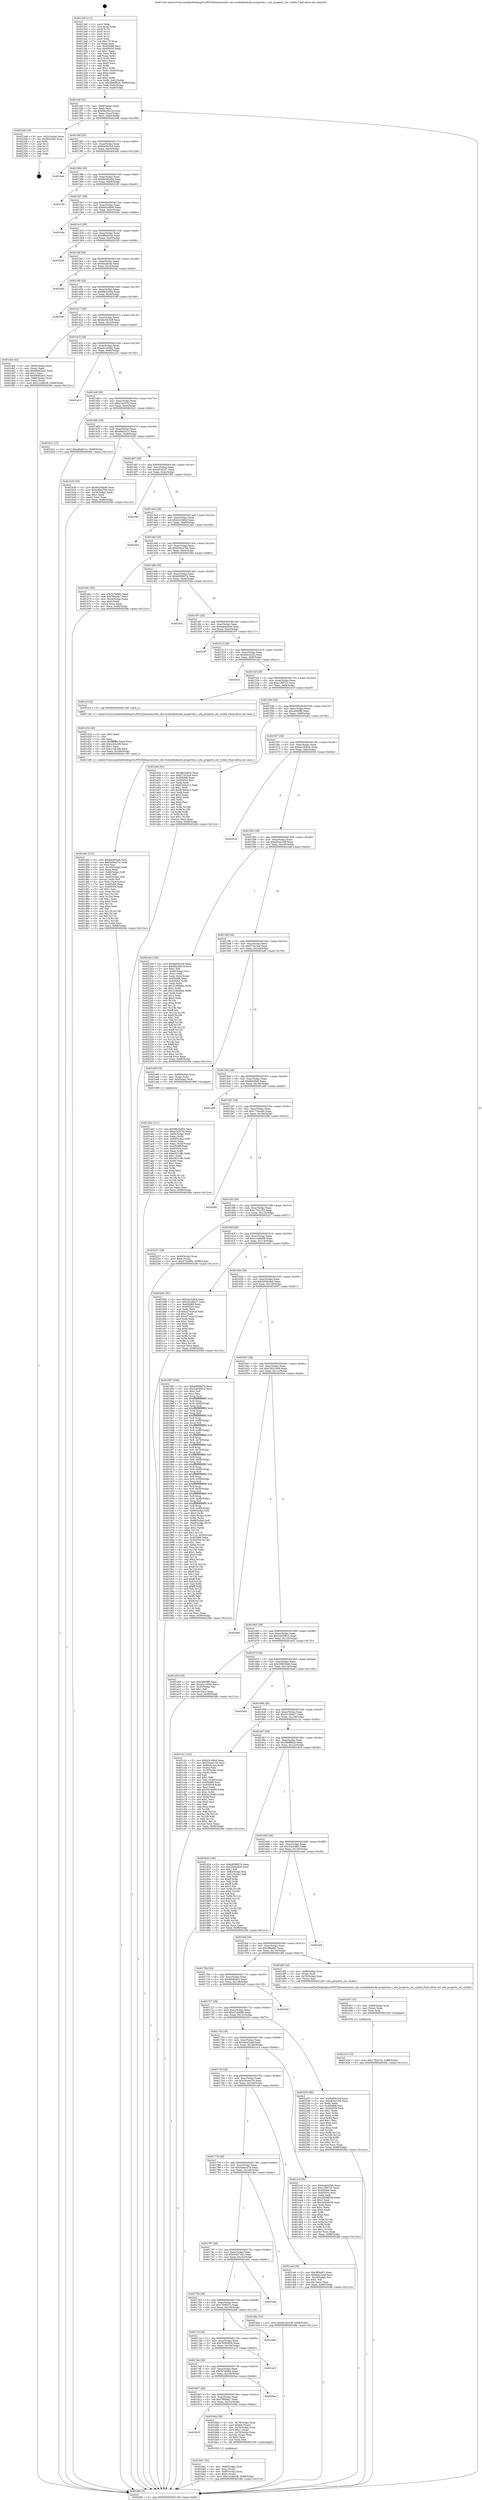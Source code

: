 digraph "0x4012e0" {
  label = "0x4012e0 (/mnt/c/Users/mathe/Desktop/tcc/POCII/binaries/extr_obs-studiolibobsobs-properties.c_obs_property_set_visible_Final-ollvm.out::main(0))"
  labelloc = "t"
  node[shape=record]

  Entry [label="",width=0.3,height=0.3,shape=circle,fillcolor=black,style=filled]
  "0x40134f" [label="{
     0x40134f [32]\l
     | [instrs]\l
     &nbsp;&nbsp;0x40134f \<+6\>: mov -0x98(%rbp),%eax\l
     &nbsp;&nbsp;0x401355 \<+2\>: mov %eax,%ecx\l
     &nbsp;&nbsp;0x401357 \<+6\>: sub $0x89a30d1d,%ecx\l
     &nbsp;&nbsp;0x40135d \<+6\>: mov %eax,-0xac(%rbp)\l
     &nbsp;&nbsp;0x401363 \<+6\>: mov %ecx,-0xb0(%rbp)\l
     &nbsp;&nbsp;0x401369 \<+6\>: je 0000000000402348 \<main+0x1068\>\l
  }"]
  "0x402348" [label="{
     0x402348 [18]\l
     | [instrs]\l
     &nbsp;&nbsp;0x402348 \<+3\>: mov -0x2c(%rbp),%eax\l
     &nbsp;&nbsp;0x40234b \<+4\>: lea -0x28(%rbp),%rsp\l
     &nbsp;&nbsp;0x40234f \<+1\>: pop %rbx\l
     &nbsp;&nbsp;0x402350 \<+2\>: pop %r12\l
     &nbsp;&nbsp;0x402352 \<+2\>: pop %r13\l
     &nbsp;&nbsp;0x402354 \<+2\>: pop %r14\l
     &nbsp;&nbsp;0x402356 \<+2\>: pop %r15\l
     &nbsp;&nbsp;0x402358 \<+1\>: pop %rbp\l
     &nbsp;&nbsp;0x402359 \<+1\>: ret\l
  }"]
  "0x40136f" [label="{
     0x40136f [28]\l
     | [instrs]\l
     &nbsp;&nbsp;0x40136f \<+5\>: jmp 0000000000401374 \<main+0x94\>\l
     &nbsp;&nbsp;0x401374 \<+6\>: mov -0xac(%rbp),%eax\l
     &nbsp;&nbsp;0x40137a \<+5\>: sub $0x8a05e2c8,%eax\l
     &nbsp;&nbsp;0x40137f \<+6\>: mov %eax,-0xb4(%rbp)\l
     &nbsp;&nbsp;0x401385 \<+6\>: je 00000000004024e6 \<main+0x1206\>\l
  }"]
  Exit [label="",width=0.3,height=0.3,shape=circle,fillcolor=black,style=filled,peripheries=2]
  "0x4024e6" [label="{
     0x4024e6\l
  }", style=dashed]
  "0x40138b" [label="{
     0x40138b [28]\l
     | [instrs]\l
     &nbsp;&nbsp;0x40138b \<+5\>: jmp 0000000000401390 \<main+0xb0\>\l
     &nbsp;&nbsp;0x401390 \<+6\>: mov -0xac(%rbp),%eax\l
     &nbsp;&nbsp;0x401396 \<+5\>: sub $0x8b092a5d,%eax\l
     &nbsp;&nbsp;0x40139b \<+6\>: mov %eax,-0xb8(%rbp)\l
     &nbsp;&nbsp;0x4013a1 \<+6\>: je 0000000000402190 \<main+0xeb0\>\l
  }"]
  "0x401e16" [label="{
     0x401e16 [15]\l
     | [instrs]\l
     &nbsp;&nbsp;0x401e16 \<+10\>: movl $0x17f2e152,-0x98(%rbp)\l
     &nbsp;&nbsp;0x401e20 \<+5\>: jmp 00000000004024fe \<main+0x121e\>\l
  }"]
  "0x402190" [label="{
     0x402190\l
  }", style=dashed]
  "0x4013a7" [label="{
     0x4013a7 [28]\l
     | [instrs]\l
     &nbsp;&nbsp;0x4013a7 \<+5\>: jmp 00000000004013ac \<main+0xcc\>\l
     &nbsp;&nbsp;0x4013ac \<+6\>: mov -0xac(%rbp),%eax\l
     &nbsp;&nbsp;0x4013b2 \<+5\>: sub $0x8d3c6b9d,%eax\l
     &nbsp;&nbsp;0x4013b7 \<+6\>: mov %eax,-0xbc(%rbp)\l
     &nbsp;&nbsp;0x4013bd \<+6\>: je 0000000000401b4e \<main+0x86e\>\l
  }"]
  "0x401e07" [label="{
     0x401e07 [15]\l
     | [instrs]\l
     &nbsp;&nbsp;0x401e07 \<+4\>: mov -0x68(%rbp),%rax\l
     &nbsp;&nbsp;0x401e0b \<+3\>: mov (%rax),%rax\l
     &nbsp;&nbsp;0x401e0e \<+3\>: mov %rax,%rdi\l
     &nbsp;&nbsp;0x401e11 \<+5\>: call 0000000000401030 \<free@plt\>\l
     | [calls]\l
     &nbsp;&nbsp;0x401030 \{1\} (unknown)\l
  }"]
  "0x401b4e" [label="{
     0x401b4e\l
  }", style=dashed]
  "0x4013c3" [label="{
     0x4013c3 [28]\l
     | [instrs]\l
     &nbsp;&nbsp;0x4013c3 \<+5\>: jmp 00000000004013c8 \<main+0xe8\>\l
     &nbsp;&nbsp;0x4013c8 \<+6\>: mov -0xac(%rbp),%eax\l
     &nbsp;&nbsp;0x4013ce \<+5\>: sub $0x8f0a643d,%eax\l
     &nbsp;&nbsp;0x4013d3 \<+6\>: mov %eax,-0xc0(%rbp)\l
     &nbsp;&nbsp;0x4013d9 \<+6\>: je 0000000000402228 \<main+0xf48\>\l
  }"]
  "0x401d4c" [label="{
     0x401d4c [112]\l
     | [instrs]\l
     &nbsp;&nbsp;0x401d4c \<+5\>: mov $0xbab443a6,%ecx\l
     &nbsp;&nbsp;0x401d51 \<+5\>: mov $0x5abbcd74,%edx\l
     &nbsp;&nbsp;0x401d56 \<+2\>: xor %esi,%esi\l
     &nbsp;&nbsp;0x401d58 \<+6\>: mov -0x160(%rbp),%edi\l
     &nbsp;&nbsp;0x401d5e \<+3\>: imul %eax,%edi\l
     &nbsp;&nbsp;0x401d61 \<+4\>: mov -0x68(%rbp),%r8\l
     &nbsp;&nbsp;0x401d65 \<+3\>: mov (%r8),%r8\l
     &nbsp;&nbsp;0x401d68 \<+4\>: mov -0x60(%rbp),%r9\l
     &nbsp;&nbsp;0x401d6c \<+3\>: movslq (%r9),%r9\l
     &nbsp;&nbsp;0x401d6f \<+4\>: mov %edi,(%r8,%r9,4)\l
     &nbsp;&nbsp;0x401d73 \<+7\>: mov 0x405068,%eax\l
     &nbsp;&nbsp;0x401d7a \<+7\>: mov 0x405054,%edi\l
     &nbsp;&nbsp;0x401d81 \<+3\>: sub $0x1,%esi\l
     &nbsp;&nbsp;0x401d84 \<+3\>: mov %eax,%r10d\l
     &nbsp;&nbsp;0x401d87 \<+3\>: add %esi,%r10d\l
     &nbsp;&nbsp;0x401d8a \<+4\>: imul %r10d,%eax\l
     &nbsp;&nbsp;0x401d8e \<+3\>: and $0x1,%eax\l
     &nbsp;&nbsp;0x401d91 \<+3\>: cmp $0x0,%eax\l
     &nbsp;&nbsp;0x401d94 \<+4\>: sete %r11b\l
     &nbsp;&nbsp;0x401d98 \<+3\>: cmp $0xa,%edi\l
     &nbsp;&nbsp;0x401d9b \<+3\>: setl %bl\l
     &nbsp;&nbsp;0x401d9e \<+3\>: mov %r11b,%r14b\l
     &nbsp;&nbsp;0x401da1 \<+3\>: and %bl,%r14b\l
     &nbsp;&nbsp;0x401da4 \<+3\>: xor %bl,%r11b\l
     &nbsp;&nbsp;0x401da7 \<+3\>: or %r11b,%r14b\l
     &nbsp;&nbsp;0x401daa \<+4\>: test $0x1,%r14b\l
     &nbsp;&nbsp;0x401dae \<+3\>: cmovne %edx,%ecx\l
     &nbsp;&nbsp;0x401db1 \<+6\>: mov %ecx,-0x98(%rbp)\l
     &nbsp;&nbsp;0x401db7 \<+5\>: jmp 00000000004024fe \<main+0x121e\>\l
  }"]
  "0x402228" [label="{
     0x402228\l
  }", style=dashed]
  "0x4013df" [label="{
     0x4013df [28]\l
     | [instrs]\l
     &nbsp;&nbsp;0x4013df \<+5\>: jmp 00000000004013e4 \<main+0x104\>\l
     &nbsp;&nbsp;0x4013e4 \<+6\>: mov -0xac(%rbp),%eax\l
     &nbsp;&nbsp;0x4013ea \<+5\>: sub $0x92aafcab,%eax\l
     &nbsp;&nbsp;0x4013ef \<+6\>: mov %eax,-0xc4(%rbp)\l
     &nbsp;&nbsp;0x4013f5 \<+6\>: je 00000000004020af \<main+0xdcf\>\l
  }"]
  "0x401d24" [label="{
     0x401d24 [40]\l
     | [instrs]\l
     &nbsp;&nbsp;0x401d24 \<+5\>: mov $0x2,%ecx\l
     &nbsp;&nbsp;0x401d29 \<+1\>: cltd\l
     &nbsp;&nbsp;0x401d2a \<+2\>: idiv %ecx\l
     &nbsp;&nbsp;0x401d2c \<+6\>: imul $0xfffffffe,%edx,%ecx\l
     &nbsp;&nbsp;0x401d32 \<+6\>: add $0xcc2dc2f8,%ecx\l
     &nbsp;&nbsp;0x401d38 \<+3\>: add $0x1,%ecx\l
     &nbsp;&nbsp;0x401d3b \<+6\>: sub $0xcc2dc2f8,%ecx\l
     &nbsp;&nbsp;0x401d41 \<+6\>: mov %ecx,-0x160(%rbp)\l
     &nbsp;&nbsp;0x401d47 \<+5\>: call 0000000000401160 \<next_i\>\l
     | [calls]\l
     &nbsp;&nbsp;0x401160 \{1\} (/mnt/c/Users/mathe/Desktop/tcc/POCII/binaries/extr_obs-studiolibobsobs-properties.c_obs_property_set_visible_Final-ollvm.out::next_i)\l
  }"]
  "0x4020af" [label="{
     0x4020af\l
  }", style=dashed]
  "0x4013fb" [label="{
     0x4013fb [28]\l
     | [instrs]\l
     &nbsp;&nbsp;0x4013fb \<+5\>: jmp 0000000000401400 \<main+0x120\>\l
     &nbsp;&nbsp;0x401400 \<+6\>: mov -0xac(%rbp),%eax\l
     &nbsp;&nbsp;0x401406 \<+5\>: sub $0x98c5a93a,%eax\l
     &nbsp;&nbsp;0x40140b \<+6\>: mov %eax,-0xc8(%rbp)\l
     &nbsp;&nbsp;0x401411 \<+6\>: je 000000000040239f \<main+0x10bf\>\l
  }"]
  "0x401bb1" [label="{
     0x401bb1 [32]\l
     | [instrs]\l
     &nbsp;&nbsp;0x401bb1 \<+4\>: mov -0x68(%rbp),%rdi\l
     &nbsp;&nbsp;0x401bb5 \<+3\>: mov %rax,(%rdi)\l
     &nbsp;&nbsp;0x401bb8 \<+4\>: mov -0x60(%rbp),%rax\l
     &nbsp;&nbsp;0x401bbc \<+6\>: movl $0x0,(%rax)\l
     &nbsp;&nbsp;0x401bc2 \<+10\>: movl $0x1ccdde58,-0x98(%rbp)\l
     &nbsp;&nbsp;0x401bcc \<+5\>: jmp 00000000004024fe \<main+0x121e\>\l
  }"]
  "0x40239f" [label="{
     0x40239f\l
  }", style=dashed]
  "0x401417" [label="{
     0x401417 [28]\l
     | [instrs]\l
     &nbsp;&nbsp;0x401417 \<+5\>: jmp 000000000040141c \<main+0x13c\>\l
     &nbsp;&nbsp;0x40141c \<+6\>: mov -0xac(%rbp),%eax\l
     &nbsp;&nbsp;0x401422 \<+5\>: sub $0x9a19c328,%eax\l
     &nbsp;&nbsp;0x401427 \<+6\>: mov %eax,-0xcc(%rbp)\l
     &nbsp;&nbsp;0x40142d \<+6\>: je 0000000000401dcb \<main+0xaeb\>\l
  }"]
  "0x401823" [label="{
     0x401823\l
  }", style=dashed]
  "0x401dcb" [label="{
     0x401dcb [42]\l
     | [instrs]\l
     &nbsp;&nbsp;0x401dcb \<+4\>: mov -0x60(%rbp),%rax\l
     &nbsp;&nbsp;0x401dcf \<+2\>: mov (%rax),%ecx\l
     &nbsp;&nbsp;0x401dd1 \<+6\>: add $0x69462ed1,%ecx\l
     &nbsp;&nbsp;0x401dd7 \<+3\>: add $0x1,%ecx\l
     &nbsp;&nbsp;0x401dda \<+6\>: sub $0x69462ed1,%ecx\l
     &nbsp;&nbsp;0x401de0 \<+4\>: mov -0x60(%rbp),%rax\l
     &nbsp;&nbsp;0x401de4 \<+2\>: mov %ecx,(%rax)\l
     &nbsp;&nbsp;0x401de6 \<+10\>: movl $0x1ccdde58,-0x98(%rbp)\l
     &nbsp;&nbsp;0x401df0 \<+5\>: jmp 00000000004024fe \<main+0x121e\>\l
  }"]
  "0x401433" [label="{
     0x401433 [28]\l
     | [instrs]\l
     &nbsp;&nbsp;0x401433 \<+5\>: jmp 0000000000401438 \<main+0x158\>\l
     &nbsp;&nbsp;0x401438 \<+6\>: mov -0xac(%rbp),%eax\l
     &nbsp;&nbsp;0x40143e \<+5\>: sub $0xa5c1004b,%eax\l
     &nbsp;&nbsp;0x401443 \<+6\>: mov %eax,-0xd0(%rbp)\l
     &nbsp;&nbsp;0x401449 \<+6\>: je 0000000000401a23 \<main+0x743\>\l
  }"]
  "0x401b8a" [label="{
     0x401b8a [39]\l
     | [instrs]\l
     &nbsp;&nbsp;0x401b8a \<+4\>: mov -0x78(%rbp),%rax\l
     &nbsp;&nbsp;0x401b8e \<+6\>: movl $0x64,(%rax)\l
     &nbsp;&nbsp;0x401b94 \<+4\>: mov -0x70(%rbp),%rax\l
     &nbsp;&nbsp;0x401b98 \<+6\>: movl $0x1,(%rax)\l
     &nbsp;&nbsp;0x401b9e \<+4\>: mov -0x70(%rbp),%rax\l
     &nbsp;&nbsp;0x401ba2 \<+3\>: movslq (%rax),%rax\l
     &nbsp;&nbsp;0x401ba5 \<+4\>: shl $0x2,%rax\l
     &nbsp;&nbsp;0x401ba9 \<+3\>: mov %rax,%rdi\l
     &nbsp;&nbsp;0x401bac \<+5\>: call 0000000000401050 \<malloc@plt\>\l
     | [calls]\l
     &nbsp;&nbsp;0x401050 \{1\} (unknown)\l
  }"]
  "0x401a23" [label="{
     0x401a23\l
  }", style=dashed]
  "0x40144f" [label="{
     0x40144f [28]\l
     | [instrs]\l
     &nbsp;&nbsp;0x40144f \<+5\>: jmp 0000000000401454 \<main+0x174\>\l
     &nbsp;&nbsp;0x401454 \<+6\>: mov -0xac(%rbp),%eax\l
     &nbsp;&nbsp;0x40145a \<+5\>: sub $0xa7a357fc,%eax\l
     &nbsp;&nbsp;0x40145f \<+6\>: mov %eax,-0xd4(%rbp)\l
     &nbsp;&nbsp;0x401465 \<+6\>: je 0000000000401b21 \<main+0x841\>\l
  }"]
  "0x401807" [label="{
     0x401807 [28]\l
     | [instrs]\l
     &nbsp;&nbsp;0x401807 \<+5\>: jmp 000000000040180c \<main+0x52c\>\l
     &nbsp;&nbsp;0x40180c \<+6\>: mov -0xac(%rbp),%eax\l
     &nbsp;&nbsp;0x401812 \<+5\>: sub $0x7f00afa7,%eax\l
     &nbsp;&nbsp;0x401817 \<+6\>: mov %eax,-0x15c(%rbp)\l
     &nbsp;&nbsp;0x40181d \<+6\>: je 0000000000401b8a \<main+0x8aa\>\l
  }"]
  "0x401b21" [label="{
     0x401b21 [15]\l
     | [instrs]\l
     &nbsp;&nbsp;0x401b21 \<+10\>: movl $0xa8ad2c1c,-0x98(%rbp)\l
     &nbsp;&nbsp;0x401b2b \<+5\>: jmp 00000000004024fe \<main+0x121e\>\l
  }"]
  "0x40146b" [label="{
     0x40146b [28]\l
     | [instrs]\l
     &nbsp;&nbsp;0x40146b \<+5\>: jmp 0000000000401470 \<main+0x190\>\l
     &nbsp;&nbsp;0x401470 \<+6\>: mov -0xac(%rbp),%eax\l
     &nbsp;&nbsp;0x401476 \<+5\>: sub $0xa8ad2c1c,%eax\l
     &nbsp;&nbsp;0x40147b \<+6\>: mov %eax,-0xd8(%rbp)\l
     &nbsp;&nbsp;0x401481 \<+6\>: je 0000000000401b30 \<main+0x850\>\l
  }"]
  "0x4020ee" [label="{
     0x4020ee\l
  }", style=dashed]
  "0x401b30" [label="{
     0x401b30 [30]\l
     | [instrs]\l
     &nbsp;&nbsp;0x401b30 \<+5\>: mov $0x8d3c6b9d,%eax\l
     &nbsp;&nbsp;0x401b35 \<+5\>: mov $0xb56ed784,%ecx\l
     &nbsp;&nbsp;0x401b3a \<+3\>: mov -0x34(%rbp),%edx\l
     &nbsp;&nbsp;0x401b3d \<+3\>: cmp $0x1,%edx\l
     &nbsp;&nbsp;0x401b40 \<+3\>: cmovl %ecx,%eax\l
     &nbsp;&nbsp;0x401b43 \<+6\>: mov %eax,-0x98(%rbp)\l
     &nbsp;&nbsp;0x401b49 \<+5\>: jmp 00000000004024fe \<main+0x121e\>\l
  }"]
  "0x401487" [label="{
     0x401487 [28]\l
     | [instrs]\l
     &nbsp;&nbsp;0x401487 \<+5\>: jmp 000000000040148c \<main+0x1ac\>\l
     &nbsp;&nbsp;0x40148c \<+6\>: mov -0xac(%rbp),%eax\l
     &nbsp;&nbsp;0x401492 \<+5\>: sub $0xad1d2cf7,%eax\l
     &nbsp;&nbsp;0x401497 \<+6\>: mov %eax,-0xdc(%rbp)\l
     &nbsp;&nbsp;0x40149d \<+6\>: je 0000000000401f92 \<main+0xcb2\>\l
  }"]
  "0x4017eb" [label="{
     0x4017eb [28]\l
     | [instrs]\l
     &nbsp;&nbsp;0x4017eb \<+5\>: jmp 00000000004017f0 \<main+0x510\>\l
     &nbsp;&nbsp;0x4017f0 \<+6\>: mov -0xac(%rbp),%eax\l
     &nbsp;&nbsp;0x4017f6 \<+5\>: sub $0x7a7bf963,%eax\l
     &nbsp;&nbsp;0x4017fb \<+6\>: mov %eax,-0x158(%rbp)\l
     &nbsp;&nbsp;0x401801 \<+6\>: je 00000000004020ee \<main+0xe0e\>\l
  }"]
  "0x401f92" [label="{
     0x401f92\l
  }", style=dashed]
  "0x4014a3" [label="{
     0x4014a3 [28]\l
     | [instrs]\l
     &nbsp;&nbsp;0x4014a3 \<+5\>: jmp 00000000004014a8 \<main+0x1c8\>\l
     &nbsp;&nbsp;0x4014a8 \<+6\>: mov -0xac(%rbp),%eax\l
     &nbsp;&nbsp;0x4014ae \<+5\>: sub $0xb2e3dfcd,%eax\l
     &nbsp;&nbsp;0x4014b3 \<+6\>: mov %eax,-0xe0(%rbp)\l
     &nbsp;&nbsp;0x4014b9 \<+6\>: je 00000000004023d2 \<main+0x10f2\>\l
  }"]
  "0x401e25" [label="{
     0x401e25\l
  }", style=dashed]
  "0x4023d2" [label="{
     0x4023d2\l
  }", style=dashed]
  "0x4014bf" [label="{
     0x4014bf [28]\l
     | [instrs]\l
     &nbsp;&nbsp;0x4014bf \<+5\>: jmp 00000000004014c4 \<main+0x1e4\>\l
     &nbsp;&nbsp;0x4014c4 \<+6\>: mov -0xac(%rbp),%eax\l
     &nbsp;&nbsp;0x4014ca \<+5\>: sub $0xb56ed784,%eax\l
     &nbsp;&nbsp;0x4014cf \<+6\>: mov %eax,-0xe4(%rbp)\l
     &nbsp;&nbsp;0x4014d5 \<+6\>: je 0000000000401b6c \<main+0x88c\>\l
  }"]
  "0x4017cf" [label="{
     0x4017cf [28]\l
     | [instrs]\l
     &nbsp;&nbsp;0x4017cf \<+5\>: jmp 00000000004017d4 \<main+0x4f4\>\l
     &nbsp;&nbsp;0x4017d4 \<+6\>: mov -0xac(%rbp),%eax\l
     &nbsp;&nbsp;0x4017da \<+5\>: sub $0x76563836,%eax\l
     &nbsp;&nbsp;0x4017df \<+6\>: mov %eax,-0x154(%rbp)\l
     &nbsp;&nbsp;0x4017e5 \<+6\>: je 0000000000401e25 \<main+0xb45\>\l
  }"]
  "0x401b6c" [label="{
     0x401b6c [30]\l
     | [instrs]\l
     &nbsp;&nbsp;0x401b6c \<+5\>: mov $0x7a7bf963,%eax\l
     &nbsp;&nbsp;0x401b71 \<+5\>: mov $0x7f00afa7,%ecx\l
     &nbsp;&nbsp;0x401b76 \<+3\>: mov -0x34(%rbp),%edx\l
     &nbsp;&nbsp;0x401b79 \<+3\>: cmp $0x0,%edx\l
     &nbsp;&nbsp;0x401b7c \<+3\>: cmove %ecx,%eax\l
     &nbsp;&nbsp;0x401b7f \<+6\>: mov %eax,-0x98(%rbp)\l
     &nbsp;&nbsp;0x401b85 \<+5\>: jmp 00000000004024fe \<main+0x121e\>\l
  }"]
  "0x4014db" [label="{
     0x4014db [28]\l
     | [instrs]\l
     &nbsp;&nbsp;0x4014db \<+5\>: jmp 00000000004014e0 \<main+0x200\>\l
     &nbsp;&nbsp;0x4014e0 \<+6\>: mov -0xac(%rbp),%eax\l
     &nbsp;&nbsp;0x4014e6 \<+5\>: sub $0xb909807b,%eax\l
     &nbsp;&nbsp;0x4014eb \<+6\>: mov %eax,-0xe8(%rbp)\l
     &nbsp;&nbsp;0x4014f1 \<+6\>: je 000000000040235a \<main+0x107a\>\l
  }"]
  "0x4024a8" [label="{
     0x4024a8\l
  }", style=dashed]
  "0x40235a" [label="{
     0x40235a\l
  }", style=dashed]
  "0x4014f7" [label="{
     0x4014f7 [28]\l
     | [instrs]\l
     &nbsp;&nbsp;0x4014f7 \<+5\>: jmp 00000000004014fc \<main+0x21c\>\l
     &nbsp;&nbsp;0x4014fc \<+6\>: mov -0xac(%rbp),%eax\l
     &nbsp;&nbsp;0x401502 \<+5\>: sub $0xbab443a6,%eax\l
     &nbsp;&nbsp;0x401507 \<+6\>: mov %eax,-0xec(%rbp)\l
     &nbsp;&nbsp;0x40150d \<+6\>: je 00000000004023f7 \<main+0x1117\>\l
  }"]
  "0x4017b3" [label="{
     0x4017b3 [28]\l
     | [instrs]\l
     &nbsp;&nbsp;0x4017b3 \<+5\>: jmp 00000000004017b8 \<main+0x4d8\>\l
     &nbsp;&nbsp;0x4017b8 \<+6\>: mov -0xac(%rbp),%eax\l
     &nbsp;&nbsp;0x4017be \<+5\>: sub $0x730fd47c,%eax\l
     &nbsp;&nbsp;0x4017c3 \<+6\>: mov %eax,-0x150(%rbp)\l
     &nbsp;&nbsp;0x4017c9 \<+6\>: je 00000000004024a8 \<main+0x11c8\>\l
  }"]
  "0x4023f7" [label="{
     0x4023f7\l
  }", style=dashed]
  "0x401513" [label="{
     0x401513 [28]\l
     | [instrs]\l
     &nbsp;&nbsp;0x401513 \<+5\>: jmp 0000000000401518 \<main+0x238\>\l
     &nbsp;&nbsp;0x401518 \<+6\>: mov -0xac(%rbp),%eax\l
     &nbsp;&nbsp;0x40151e \<+5\>: sub $0xbfe32c42,%eax\l
     &nbsp;&nbsp;0x401523 \<+6\>: mov %eax,-0xf0(%rbp)\l
     &nbsp;&nbsp;0x401529 \<+6\>: je 0000000000401fa1 \<main+0xcc1\>\l
  }"]
  "0x401e6c" [label="{
     0x401e6c\l
  }", style=dashed]
  "0x401fa1" [label="{
     0x401fa1\l
  }", style=dashed]
  "0x40152f" [label="{
     0x40152f [28]\l
     | [instrs]\l
     &nbsp;&nbsp;0x40152f \<+5\>: jmp 0000000000401534 \<main+0x254\>\l
     &nbsp;&nbsp;0x401534 \<+6\>: mov -0xac(%rbp),%eax\l
     &nbsp;&nbsp;0x40153a \<+5\>: sub $0xc1f9f723,%eax\l
     &nbsp;&nbsp;0x40153f \<+6\>: mov %eax,-0xf4(%rbp)\l
     &nbsp;&nbsp;0x401545 \<+6\>: je 0000000000401d1f \<main+0xa3f\>\l
  }"]
  "0x401797" [label="{
     0x401797 [28]\l
     | [instrs]\l
     &nbsp;&nbsp;0x401797 \<+5\>: jmp 000000000040179c \<main+0x4bc\>\l
     &nbsp;&nbsp;0x40179c \<+6\>: mov -0xac(%rbp),%eax\l
     &nbsp;&nbsp;0x4017a2 \<+5\>: sub $0x5c637ca3,%eax\l
     &nbsp;&nbsp;0x4017a7 \<+6\>: mov %eax,-0x14c(%rbp)\l
     &nbsp;&nbsp;0x4017ad \<+6\>: je 0000000000401e6c \<main+0xb8c\>\l
  }"]
  "0x401d1f" [label="{
     0x401d1f [5]\l
     | [instrs]\l
     &nbsp;&nbsp;0x401d1f \<+5\>: call 0000000000401160 \<next_i\>\l
     | [calls]\l
     &nbsp;&nbsp;0x401160 \{1\} (/mnt/c/Users/mathe/Desktop/tcc/POCII/binaries/extr_obs-studiolibobsobs-properties.c_obs_property_set_visible_Final-ollvm.out::next_i)\l
  }"]
  "0x40154b" [label="{
     0x40154b [28]\l
     | [instrs]\l
     &nbsp;&nbsp;0x40154b \<+5\>: jmp 0000000000401550 \<main+0x270\>\l
     &nbsp;&nbsp;0x401550 \<+6\>: mov -0xac(%rbp),%eax\l
     &nbsp;&nbsp;0x401556 \<+5\>: sub $0xcefe5ffb,%eax\l
     &nbsp;&nbsp;0x40155b \<+6\>: mov %eax,-0xf8(%rbp)\l
     &nbsp;&nbsp;0x401561 \<+6\>: je 0000000000401a44 \<main+0x764\>\l
  }"]
  "0x401dbc" [label="{
     0x401dbc [15]\l
     | [instrs]\l
     &nbsp;&nbsp;0x401dbc \<+10\>: movl $0x9a19c328,-0x98(%rbp)\l
     &nbsp;&nbsp;0x401dc6 \<+5\>: jmp 00000000004024fe \<main+0x121e\>\l
  }"]
  "0x401a44" [label="{
     0x401a44 [91]\l
     | [instrs]\l
     &nbsp;&nbsp;0x401a44 \<+5\>: mov $0x98c5a93a,%eax\l
     &nbsp;&nbsp;0x401a49 \<+5\>: mov $0xf71bc3a4,%ecx\l
     &nbsp;&nbsp;0x401a4e \<+7\>: mov 0x405068,%edx\l
     &nbsp;&nbsp;0x401a55 \<+7\>: mov 0x405054,%esi\l
     &nbsp;&nbsp;0x401a5c \<+2\>: mov %edx,%edi\l
     &nbsp;&nbsp;0x401a5e \<+6\>: sub $0x616de413,%edi\l
     &nbsp;&nbsp;0x401a64 \<+3\>: sub $0x1,%edi\l
     &nbsp;&nbsp;0x401a67 \<+6\>: add $0x616de413,%edi\l
     &nbsp;&nbsp;0x401a6d \<+3\>: imul %edi,%edx\l
     &nbsp;&nbsp;0x401a70 \<+3\>: and $0x1,%edx\l
     &nbsp;&nbsp;0x401a73 \<+3\>: cmp $0x0,%edx\l
     &nbsp;&nbsp;0x401a76 \<+4\>: sete %r8b\l
     &nbsp;&nbsp;0x401a7a \<+3\>: cmp $0xa,%esi\l
     &nbsp;&nbsp;0x401a7d \<+4\>: setl %r9b\l
     &nbsp;&nbsp;0x401a81 \<+3\>: mov %r8b,%r10b\l
     &nbsp;&nbsp;0x401a84 \<+3\>: and %r9b,%r10b\l
     &nbsp;&nbsp;0x401a87 \<+3\>: xor %r9b,%r8b\l
     &nbsp;&nbsp;0x401a8a \<+3\>: or %r8b,%r10b\l
     &nbsp;&nbsp;0x401a8d \<+4\>: test $0x1,%r10b\l
     &nbsp;&nbsp;0x401a91 \<+3\>: cmovne %ecx,%eax\l
     &nbsp;&nbsp;0x401a94 \<+6\>: mov %eax,-0x98(%rbp)\l
     &nbsp;&nbsp;0x401a9a \<+5\>: jmp 00000000004024fe \<main+0x121e\>\l
  }"]
  "0x401567" [label="{
     0x401567 [28]\l
     | [instrs]\l
     &nbsp;&nbsp;0x401567 \<+5\>: jmp 000000000040156c \<main+0x28c\>\l
     &nbsp;&nbsp;0x40156c \<+6\>: mov -0xac(%rbp),%eax\l
     &nbsp;&nbsp;0x401572 \<+5\>: sub $0xda183b3e,%eax\l
     &nbsp;&nbsp;0x401577 \<+6\>: mov %eax,-0xfc(%rbp)\l
     &nbsp;&nbsp;0x40157d \<+6\>: je 0000000000402034 \<main+0xd54\>\l
  }"]
  "0x40177b" [label="{
     0x40177b [28]\l
     | [instrs]\l
     &nbsp;&nbsp;0x40177b \<+5\>: jmp 0000000000401780 \<main+0x4a0\>\l
     &nbsp;&nbsp;0x401780 \<+6\>: mov -0xac(%rbp),%eax\l
     &nbsp;&nbsp;0x401786 \<+5\>: sub $0x5abbcd74,%eax\l
     &nbsp;&nbsp;0x40178b \<+6\>: mov %eax,-0x148(%rbp)\l
     &nbsp;&nbsp;0x401791 \<+6\>: je 0000000000401dbc \<main+0xadc\>\l
  }"]
  "0x402034" [label="{
     0x402034\l
  }", style=dashed]
  "0x401583" [label="{
     0x401583 [28]\l
     | [instrs]\l
     &nbsp;&nbsp;0x401583 \<+5\>: jmp 0000000000401588 \<main+0x2a8\>\l
     &nbsp;&nbsp;0x401588 \<+6\>: mov -0xac(%rbp),%eax\l
     &nbsp;&nbsp;0x40158e \<+5\>: sub $0xe83a2199,%eax\l
     &nbsp;&nbsp;0x401593 \<+6\>: mov %eax,-0x100(%rbp)\l
     &nbsp;&nbsp;0x401599 \<+6\>: je 00000000004022a9 \<main+0xfc9\>\l
  }"]
  "0x401ca6" [label="{
     0x401ca6 [30]\l
     | [instrs]\l
     &nbsp;&nbsp;0x401ca6 \<+5\>: mov $0x3ff4e6f1,%eax\l
     &nbsp;&nbsp;0x401cab \<+5\>: mov $0x4ea22eaf,%ecx\l
     &nbsp;&nbsp;0x401cb0 \<+3\>: mov -0x2d(%rbp),%dl\l
     &nbsp;&nbsp;0x401cb3 \<+3\>: test $0x1,%dl\l
     &nbsp;&nbsp;0x401cb6 \<+3\>: cmovne %ecx,%eax\l
     &nbsp;&nbsp;0x401cb9 \<+6\>: mov %eax,-0x98(%rbp)\l
     &nbsp;&nbsp;0x401cbf \<+5\>: jmp 00000000004024fe \<main+0x121e\>\l
  }"]
  "0x4022a9" [label="{
     0x4022a9 [159]\l
     | [instrs]\l
     &nbsp;&nbsp;0x4022a9 \<+5\>: mov $0x8a05e2c8,%eax\l
     &nbsp;&nbsp;0x4022ae \<+5\>: mov $0x89a30d1d,%ecx\l
     &nbsp;&nbsp;0x4022b3 \<+2\>: mov $0x1,%dl\l
     &nbsp;&nbsp;0x4022b5 \<+7\>: mov -0x90(%rbp),%rsi\l
     &nbsp;&nbsp;0x4022bc \<+2\>: mov (%rsi),%edi\l
     &nbsp;&nbsp;0x4022be \<+3\>: mov %edi,-0x2c(%rbp)\l
     &nbsp;&nbsp;0x4022c1 \<+7\>: mov 0x405068,%edi\l
     &nbsp;&nbsp;0x4022c8 \<+8\>: mov 0x405054,%r8d\l
     &nbsp;&nbsp;0x4022d0 \<+3\>: mov %edi,%r9d\l
     &nbsp;&nbsp;0x4022d3 \<+7\>: sub $0x31980bbb,%r9d\l
     &nbsp;&nbsp;0x4022da \<+4\>: sub $0x1,%r9d\l
     &nbsp;&nbsp;0x4022de \<+7\>: add $0x31980bbb,%r9d\l
     &nbsp;&nbsp;0x4022e5 \<+4\>: imul %r9d,%edi\l
     &nbsp;&nbsp;0x4022e9 \<+3\>: and $0x1,%edi\l
     &nbsp;&nbsp;0x4022ec \<+3\>: cmp $0x0,%edi\l
     &nbsp;&nbsp;0x4022ef \<+4\>: sete %r10b\l
     &nbsp;&nbsp;0x4022f3 \<+4\>: cmp $0xa,%r8d\l
     &nbsp;&nbsp;0x4022f7 \<+4\>: setl %r11b\l
     &nbsp;&nbsp;0x4022fb \<+3\>: mov %r10b,%bl\l
     &nbsp;&nbsp;0x4022fe \<+3\>: xor $0xff,%bl\l
     &nbsp;&nbsp;0x402301 \<+3\>: mov %r11b,%r14b\l
     &nbsp;&nbsp;0x402304 \<+4\>: xor $0xff,%r14b\l
     &nbsp;&nbsp;0x402308 \<+3\>: xor $0x1,%dl\l
     &nbsp;&nbsp;0x40230b \<+3\>: mov %bl,%r15b\l
     &nbsp;&nbsp;0x40230e \<+4\>: and $0xff,%r15b\l
     &nbsp;&nbsp;0x402312 \<+3\>: and %dl,%r10b\l
     &nbsp;&nbsp;0x402315 \<+3\>: mov %r14b,%r12b\l
     &nbsp;&nbsp;0x402318 \<+4\>: and $0xff,%r12b\l
     &nbsp;&nbsp;0x40231c \<+3\>: and %dl,%r11b\l
     &nbsp;&nbsp;0x40231f \<+3\>: or %r10b,%r15b\l
     &nbsp;&nbsp;0x402322 \<+3\>: or %r11b,%r12b\l
     &nbsp;&nbsp;0x402325 \<+3\>: xor %r12b,%r15b\l
     &nbsp;&nbsp;0x402328 \<+3\>: or %r14b,%bl\l
     &nbsp;&nbsp;0x40232b \<+3\>: xor $0xff,%bl\l
     &nbsp;&nbsp;0x40232e \<+3\>: or $0x1,%dl\l
     &nbsp;&nbsp;0x402331 \<+2\>: and %dl,%bl\l
     &nbsp;&nbsp;0x402333 \<+3\>: or %bl,%r15b\l
     &nbsp;&nbsp;0x402336 \<+4\>: test $0x1,%r15b\l
     &nbsp;&nbsp;0x40233a \<+3\>: cmovne %ecx,%eax\l
     &nbsp;&nbsp;0x40233d \<+6\>: mov %eax,-0x98(%rbp)\l
     &nbsp;&nbsp;0x402343 \<+5\>: jmp 00000000004024fe \<main+0x121e\>\l
  }"]
  "0x40159f" [label="{
     0x40159f [28]\l
     | [instrs]\l
     &nbsp;&nbsp;0x40159f \<+5\>: jmp 00000000004015a4 \<main+0x2c4\>\l
     &nbsp;&nbsp;0x4015a4 \<+6\>: mov -0xac(%rbp),%eax\l
     &nbsp;&nbsp;0x4015aa \<+5\>: sub $0xf71bc3a4,%eax\l
     &nbsp;&nbsp;0x4015af \<+6\>: mov %eax,-0x104(%rbp)\l
     &nbsp;&nbsp;0x4015b5 \<+6\>: je 0000000000401a9f \<main+0x7bf\>\l
  }"]
  "0x40175f" [label="{
     0x40175f [28]\l
     | [instrs]\l
     &nbsp;&nbsp;0x40175f \<+5\>: jmp 0000000000401764 \<main+0x484\>\l
     &nbsp;&nbsp;0x401764 \<+6\>: mov -0xac(%rbp),%eax\l
     &nbsp;&nbsp;0x40176a \<+5\>: sub $0x54cee134,%eax\l
     &nbsp;&nbsp;0x40176f \<+6\>: mov %eax,-0x144(%rbp)\l
     &nbsp;&nbsp;0x401775 \<+6\>: je 0000000000401ca6 \<main+0x9c6\>\l
  }"]
  "0x401a9f" [label="{
     0x401a9f [19]\l
     | [instrs]\l
     &nbsp;&nbsp;0x401a9f \<+7\>: mov -0x88(%rbp),%rax\l
     &nbsp;&nbsp;0x401aa6 \<+3\>: mov (%rax),%rax\l
     &nbsp;&nbsp;0x401aa9 \<+4\>: mov 0x8(%rax),%rdi\l
     &nbsp;&nbsp;0x401aad \<+5\>: call 0000000000401060 \<atoi@plt\>\l
     | [calls]\l
     &nbsp;&nbsp;0x401060 \{1\} (unknown)\l
  }"]
  "0x4015bb" [label="{
     0x4015bb [28]\l
     | [instrs]\l
     &nbsp;&nbsp;0x4015bb \<+5\>: jmp 00000000004015c0 \<main+0x2e0\>\l
     &nbsp;&nbsp;0x4015c0 \<+6\>: mov -0xac(%rbp),%eax\l
     &nbsp;&nbsp;0x4015c6 \<+5\>: sub $0xfd439e9,%eax\l
     &nbsp;&nbsp;0x4015cb \<+6\>: mov %eax,-0x108(%rbp)\l
     &nbsp;&nbsp;0x4015d1 \<+6\>: je 0000000000401e90 \<main+0xbb0\>\l
  }"]
  "0x401cc4" [label="{
     0x401cc4 [91]\l
     | [instrs]\l
     &nbsp;&nbsp;0x401cc4 \<+5\>: mov $0xbab443a6,%eax\l
     &nbsp;&nbsp;0x401cc9 \<+5\>: mov $0xc1f9f723,%ecx\l
     &nbsp;&nbsp;0x401cce \<+7\>: mov 0x405068,%edx\l
     &nbsp;&nbsp;0x401cd5 \<+7\>: mov 0x405054,%esi\l
     &nbsp;&nbsp;0x401cdc \<+2\>: mov %edx,%edi\l
     &nbsp;&nbsp;0x401cde \<+6\>: add $0x2d2b855d,%edi\l
     &nbsp;&nbsp;0x401ce4 \<+3\>: sub $0x1,%edi\l
     &nbsp;&nbsp;0x401ce7 \<+6\>: sub $0x2d2b855d,%edi\l
     &nbsp;&nbsp;0x401ced \<+3\>: imul %edi,%edx\l
     &nbsp;&nbsp;0x401cf0 \<+3\>: and $0x1,%edx\l
     &nbsp;&nbsp;0x401cf3 \<+3\>: cmp $0x0,%edx\l
     &nbsp;&nbsp;0x401cf6 \<+4\>: sete %r8b\l
     &nbsp;&nbsp;0x401cfa \<+3\>: cmp $0xa,%esi\l
     &nbsp;&nbsp;0x401cfd \<+4\>: setl %r9b\l
     &nbsp;&nbsp;0x401d01 \<+3\>: mov %r8b,%r10b\l
     &nbsp;&nbsp;0x401d04 \<+3\>: and %r9b,%r10b\l
     &nbsp;&nbsp;0x401d07 \<+3\>: xor %r9b,%r8b\l
     &nbsp;&nbsp;0x401d0a \<+3\>: or %r8b,%r10b\l
     &nbsp;&nbsp;0x401d0d \<+4\>: test $0x1,%r10b\l
     &nbsp;&nbsp;0x401d11 \<+3\>: cmovne %ecx,%eax\l
     &nbsp;&nbsp;0x401d14 \<+6\>: mov %eax,-0x98(%rbp)\l
     &nbsp;&nbsp;0x401d1a \<+5\>: jmp 00000000004024fe \<main+0x121e\>\l
  }"]
  "0x401e90" [label="{
     0x401e90\l
  }", style=dashed]
  "0x4015d7" [label="{
     0x4015d7 [28]\l
     | [instrs]\l
     &nbsp;&nbsp;0x4015d7 \<+5\>: jmp 00000000004015dc \<main+0x2fc\>\l
     &nbsp;&nbsp;0x4015dc \<+6\>: mov -0xac(%rbp),%eax\l
     &nbsp;&nbsp;0x4015e2 \<+5\>: sub $0x173dca60,%eax\l
     &nbsp;&nbsp;0x4015e7 \<+6\>: mov %eax,-0x10c(%rbp)\l
     &nbsp;&nbsp;0x4015ed \<+6\>: je 00000000004020fd \<main+0xe1d\>\l
  }"]
  "0x401743" [label="{
     0x401743 [28]\l
     | [instrs]\l
     &nbsp;&nbsp;0x401743 \<+5\>: jmp 0000000000401748 \<main+0x468\>\l
     &nbsp;&nbsp;0x401748 \<+6\>: mov -0xac(%rbp),%eax\l
     &nbsp;&nbsp;0x40174e \<+5\>: sub $0x4ea22eaf,%eax\l
     &nbsp;&nbsp;0x401753 \<+6\>: mov %eax,-0x140(%rbp)\l
     &nbsp;&nbsp;0x401759 \<+6\>: je 0000000000401cc4 \<main+0x9e4\>\l
  }"]
  "0x4020fd" [label="{
     0x4020fd\l
  }", style=dashed]
  "0x4015f3" [label="{
     0x4015f3 [28]\l
     | [instrs]\l
     &nbsp;&nbsp;0x4015f3 \<+5\>: jmp 00000000004015f8 \<main+0x318\>\l
     &nbsp;&nbsp;0x4015f8 \<+6\>: mov -0xac(%rbp),%eax\l
     &nbsp;&nbsp;0x4015fe \<+5\>: sub $0x17f2e152,%eax\l
     &nbsp;&nbsp;0x401603 \<+6\>: mov %eax,-0x110(%rbp)\l
     &nbsp;&nbsp;0x401609 \<+6\>: je 0000000000402237 \<main+0xf57\>\l
  }"]
  "0x402253" [label="{
     0x402253 [86]\l
     | [instrs]\l
     &nbsp;&nbsp;0x402253 \<+5\>: mov $0x8a05e2c8,%eax\l
     &nbsp;&nbsp;0x402258 \<+5\>: mov $0xe83a2199,%ecx\l
     &nbsp;&nbsp;0x40225d \<+2\>: xor %edx,%edx\l
     &nbsp;&nbsp;0x40225f \<+7\>: mov 0x405068,%esi\l
     &nbsp;&nbsp;0x402266 \<+7\>: mov 0x405054,%edi\l
     &nbsp;&nbsp;0x40226d \<+3\>: sub $0x1,%edx\l
     &nbsp;&nbsp;0x402270 \<+3\>: mov %esi,%r8d\l
     &nbsp;&nbsp;0x402273 \<+3\>: add %edx,%r8d\l
     &nbsp;&nbsp;0x402276 \<+4\>: imul %r8d,%esi\l
     &nbsp;&nbsp;0x40227a \<+3\>: and $0x1,%esi\l
     &nbsp;&nbsp;0x40227d \<+3\>: cmp $0x0,%esi\l
     &nbsp;&nbsp;0x402280 \<+4\>: sete %r9b\l
     &nbsp;&nbsp;0x402284 \<+3\>: cmp $0xa,%edi\l
     &nbsp;&nbsp;0x402287 \<+4\>: setl %r10b\l
     &nbsp;&nbsp;0x40228b \<+3\>: mov %r9b,%r11b\l
     &nbsp;&nbsp;0x40228e \<+3\>: and %r10b,%r11b\l
     &nbsp;&nbsp;0x402291 \<+3\>: xor %r10b,%r9b\l
     &nbsp;&nbsp;0x402294 \<+3\>: or %r9b,%r11b\l
     &nbsp;&nbsp;0x402297 \<+4\>: test $0x1,%r11b\l
     &nbsp;&nbsp;0x40229b \<+3\>: cmovne %ecx,%eax\l
     &nbsp;&nbsp;0x40229e \<+6\>: mov %eax,-0x98(%rbp)\l
     &nbsp;&nbsp;0x4022a4 \<+5\>: jmp 00000000004024fe \<main+0x121e\>\l
  }"]
  "0x402237" [label="{
     0x402237 [28]\l
     | [instrs]\l
     &nbsp;&nbsp;0x402237 \<+7\>: mov -0x90(%rbp),%rax\l
     &nbsp;&nbsp;0x40223e \<+6\>: movl $0x0,(%rax)\l
     &nbsp;&nbsp;0x402244 \<+10\>: movl $0x47cbd9fe,-0x98(%rbp)\l
     &nbsp;&nbsp;0x40224e \<+5\>: jmp 00000000004024fe \<main+0x121e\>\l
  }"]
  "0x40160f" [label="{
     0x40160f [28]\l
     | [instrs]\l
     &nbsp;&nbsp;0x40160f \<+5\>: jmp 0000000000401614 \<main+0x334\>\l
     &nbsp;&nbsp;0x401614 \<+6\>: mov -0xac(%rbp),%eax\l
     &nbsp;&nbsp;0x40161a \<+5\>: sub $0x1ccdde58,%eax\l
     &nbsp;&nbsp;0x40161f \<+6\>: mov %eax,-0x114(%rbp)\l
     &nbsp;&nbsp;0x401625 \<+6\>: je 0000000000401bd1 \<main+0x8f1\>\l
  }"]
  "0x401727" [label="{
     0x401727 [28]\l
     | [instrs]\l
     &nbsp;&nbsp;0x401727 \<+5\>: jmp 000000000040172c \<main+0x44c\>\l
     &nbsp;&nbsp;0x40172c \<+6\>: mov -0xac(%rbp),%eax\l
     &nbsp;&nbsp;0x401732 \<+5\>: sub $0x47cbd9fe,%eax\l
     &nbsp;&nbsp;0x401737 \<+6\>: mov %eax,-0x13c(%rbp)\l
     &nbsp;&nbsp;0x40173d \<+6\>: je 0000000000402253 \<main+0xf73\>\l
  }"]
  "0x401bd1" [label="{
     0x401bd1 [91]\l
     | [instrs]\l
     &nbsp;&nbsp;0x401bd1 \<+5\>: mov $0xb2e3dfcd,%eax\l
     &nbsp;&nbsp;0x401bd6 \<+5\>: mov $0x331d9437,%ecx\l
     &nbsp;&nbsp;0x401bdb \<+7\>: mov 0x405068,%edx\l
     &nbsp;&nbsp;0x401be2 \<+7\>: mov 0x405054,%esi\l
     &nbsp;&nbsp;0x401be9 \<+2\>: mov %edx,%edi\l
     &nbsp;&nbsp;0x401beb \<+6\>: sub $0xa27e2e1d,%edi\l
     &nbsp;&nbsp;0x401bf1 \<+3\>: sub $0x1,%edi\l
     &nbsp;&nbsp;0x401bf4 \<+6\>: add $0xa27e2e1d,%edi\l
     &nbsp;&nbsp;0x401bfa \<+3\>: imul %edi,%edx\l
     &nbsp;&nbsp;0x401bfd \<+3\>: and $0x1,%edx\l
     &nbsp;&nbsp;0x401c00 \<+3\>: cmp $0x0,%edx\l
     &nbsp;&nbsp;0x401c03 \<+4\>: sete %r8b\l
     &nbsp;&nbsp;0x401c07 \<+3\>: cmp $0xa,%esi\l
     &nbsp;&nbsp;0x401c0a \<+4\>: setl %r9b\l
     &nbsp;&nbsp;0x401c0e \<+3\>: mov %r8b,%r10b\l
     &nbsp;&nbsp;0x401c11 \<+3\>: and %r9b,%r10b\l
     &nbsp;&nbsp;0x401c14 \<+3\>: xor %r9b,%r8b\l
     &nbsp;&nbsp;0x401c17 \<+3\>: or %r8b,%r10b\l
     &nbsp;&nbsp;0x401c1a \<+4\>: test $0x1,%r10b\l
     &nbsp;&nbsp;0x401c1e \<+3\>: cmovne %ecx,%eax\l
     &nbsp;&nbsp;0x401c21 \<+6\>: mov %eax,-0x98(%rbp)\l
     &nbsp;&nbsp;0x401c27 \<+5\>: jmp 00000000004024fe \<main+0x121e\>\l
  }"]
  "0x40162b" [label="{
     0x40162b [28]\l
     | [instrs]\l
     &nbsp;&nbsp;0x40162b \<+5\>: jmp 0000000000401630 \<main+0x350\>\l
     &nbsp;&nbsp;0x401630 \<+6\>: mov -0xac(%rbp),%eax\l
     &nbsp;&nbsp;0x401636 \<+5\>: sub $0x200dc9a0,%eax\l
     &nbsp;&nbsp;0x40163b \<+6\>: mov %eax,-0x118(%rbp)\l
     &nbsp;&nbsp;0x401641 \<+6\>: je 0000000000401897 \<main+0x5b7\>\l
  }"]
  "0x4024d2" [label="{
     0x4024d2\l
  }", style=dashed]
  "0x401897" [label="{
     0x401897 [366]\l
     | [instrs]\l
     &nbsp;&nbsp;0x401897 \<+5\>: mov $0xb909807b,%eax\l
     &nbsp;&nbsp;0x40189c \<+5\>: mov $0x2a930814,%ecx\l
     &nbsp;&nbsp;0x4018a1 \<+2\>: mov $0x1,%dl\l
     &nbsp;&nbsp;0x4018a3 \<+2\>: xor %esi,%esi\l
     &nbsp;&nbsp;0x4018a5 \<+3\>: mov %rsp,%rdi\l
     &nbsp;&nbsp;0x4018a8 \<+4\>: add $0xfffffffffffffff0,%rdi\l
     &nbsp;&nbsp;0x4018ac \<+3\>: mov %rdi,%rsp\l
     &nbsp;&nbsp;0x4018af \<+7\>: mov %rdi,-0x90(%rbp)\l
     &nbsp;&nbsp;0x4018b6 \<+3\>: mov %rsp,%rdi\l
     &nbsp;&nbsp;0x4018b9 \<+4\>: add $0xfffffffffffffff0,%rdi\l
     &nbsp;&nbsp;0x4018bd \<+3\>: mov %rdi,%rsp\l
     &nbsp;&nbsp;0x4018c0 \<+3\>: mov %rsp,%r8\l
     &nbsp;&nbsp;0x4018c3 \<+4\>: add $0xfffffffffffffff0,%r8\l
     &nbsp;&nbsp;0x4018c7 \<+3\>: mov %r8,%rsp\l
     &nbsp;&nbsp;0x4018ca \<+7\>: mov %r8,-0x88(%rbp)\l
     &nbsp;&nbsp;0x4018d1 \<+3\>: mov %rsp,%r8\l
     &nbsp;&nbsp;0x4018d4 \<+4\>: add $0xfffffffffffffff0,%r8\l
     &nbsp;&nbsp;0x4018d8 \<+3\>: mov %r8,%rsp\l
     &nbsp;&nbsp;0x4018db \<+4\>: mov %r8,-0x80(%rbp)\l
     &nbsp;&nbsp;0x4018df \<+3\>: mov %rsp,%r8\l
     &nbsp;&nbsp;0x4018e2 \<+4\>: add $0xfffffffffffffff0,%r8\l
     &nbsp;&nbsp;0x4018e6 \<+3\>: mov %r8,%rsp\l
     &nbsp;&nbsp;0x4018e9 \<+4\>: mov %r8,-0x78(%rbp)\l
     &nbsp;&nbsp;0x4018ed \<+3\>: mov %rsp,%r8\l
     &nbsp;&nbsp;0x4018f0 \<+4\>: add $0xfffffffffffffff0,%r8\l
     &nbsp;&nbsp;0x4018f4 \<+3\>: mov %r8,%rsp\l
     &nbsp;&nbsp;0x4018f7 \<+4\>: mov %r8,-0x70(%rbp)\l
     &nbsp;&nbsp;0x4018fb \<+3\>: mov %rsp,%r8\l
     &nbsp;&nbsp;0x4018fe \<+4\>: add $0xfffffffffffffff0,%r8\l
     &nbsp;&nbsp;0x401902 \<+3\>: mov %r8,%rsp\l
     &nbsp;&nbsp;0x401905 \<+4\>: mov %r8,-0x68(%rbp)\l
     &nbsp;&nbsp;0x401909 \<+3\>: mov %rsp,%r8\l
     &nbsp;&nbsp;0x40190c \<+4\>: add $0xfffffffffffffff0,%r8\l
     &nbsp;&nbsp;0x401910 \<+3\>: mov %r8,%rsp\l
     &nbsp;&nbsp;0x401913 \<+4\>: mov %r8,-0x60(%rbp)\l
     &nbsp;&nbsp;0x401917 \<+3\>: mov %rsp,%r8\l
     &nbsp;&nbsp;0x40191a \<+4\>: add $0xfffffffffffffff0,%r8\l
     &nbsp;&nbsp;0x40191e \<+3\>: mov %r8,%rsp\l
     &nbsp;&nbsp;0x401921 \<+4\>: mov %r8,-0x58(%rbp)\l
     &nbsp;&nbsp;0x401925 \<+3\>: mov %rsp,%r8\l
     &nbsp;&nbsp;0x401928 \<+4\>: add $0xfffffffffffffff0,%r8\l
     &nbsp;&nbsp;0x40192c \<+3\>: mov %r8,%rsp\l
     &nbsp;&nbsp;0x40192f \<+4\>: mov %r8,-0x50(%rbp)\l
     &nbsp;&nbsp;0x401933 \<+3\>: mov %rsp,%r8\l
     &nbsp;&nbsp;0x401936 \<+4\>: add $0xfffffffffffffff0,%r8\l
     &nbsp;&nbsp;0x40193a \<+3\>: mov %r8,%rsp\l
     &nbsp;&nbsp;0x40193d \<+4\>: mov %r8,-0x48(%rbp)\l
     &nbsp;&nbsp;0x401941 \<+3\>: mov %rsp,%r8\l
     &nbsp;&nbsp;0x401944 \<+4\>: add $0xfffffffffffffff0,%r8\l
     &nbsp;&nbsp;0x401948 \<+3\>: mov %r8,%rsp\l
     &nbsp;&nbsp;0x40194b \<+4\>: mov %r8,-0x40(%rbp)\l
     &nbsp;&nbsp;0x40194f \<+7\>: mov -0x90(%rbp),%r8\l
     &nbsp;&nbsp;0x401956 \<+7\>: movl $0x0,(%r8)\l
     &nbsp;&nbsp;0x40195d \<+7\>: mov -0x9c(%rbp),%r9d\l
     &nbsp;&nbsp;0x401964 \<+3\>: mov %r9d,(%rdi)\l
     &nbsp;&nbsp;0x401967 \<+7\>: mov -0x88(%rbp),%r8\l
     &nbsp;&nbsp;0x40196e \<+7\>: mov -0xa8(%rbp),%r10\l
     &nbsp;&nbsp;0x401975 \<+3\>: mov %r10,(%r8)\l
     &nbsp;&nbsp;0x401978 \<+3\>: cmpl $0x2,(%rdi)\l
     &nbsp;&nbsp;0x40197b \<+4\>: setne %r11b\l
     &nbsp;&nbsp;0x40197f \<+4\>: and $0x1,%r11b\l
     &nbsp;&nbsp;0x401983 \<+4\>: mov %r11b,-0x35(%rbp)\l
     &nbsp;&nbsp;0x401987 \<+7\>: mov 0x405068,%ebx\l
     &nbsp;&nbsp;0x40198e \<+8\>: mov 0x405054,%r14d\l
     &nbsp;&nbsp;0x401996 \<+3\>: sub $0x1,%esi\l
     &nbsp;&nbsp;0x401999 \<+3\>: mov %ebx,%r15d\l
     &nbsp;&nbsp;0x40199c \<+3\>: add %esi,%r15d\l
     &nbsp;&nbsp;0x40199f \<+4\>: imul %r15d,%ebx\l
     &nbsp;&nbsp;0x4019a3 \<+3\>: and $0x1,%ebx\l
     &nbsp;&nbsp;0x4019a6 \<+3\>: cmp $0x0,%ebx\l
     &nbsp;&nbsp;0x4019a9 \<+4\>: sete %r11b\l
     &nbsp;&nbsp;0x4019ad \<+4\>: cmp $0xa,%r14d\l
     &nbsp;&nbsp;0x4019b1 \<+4\>: setl %r12b\l
     &nbsp;&nbsp;0x4019b5 \<+3\>: mov %r11b,%r13b\l
     &nbsp;&nbsp;0x4019b8 \<+4\>: xor $0xff,%r13b\l
     &nbsp;&nbsp;0x4019bc \<+3\>: mov %r12b,%sil\l
     &nbsp;&nbsp;0x4019bf \<+4\>: xor $0xff,%sil\l
     &nbsp;&nbsp;0x4019c3 \<+3\>: xor $0x1,%dl\l
     &nbsp;&nbsp;0x4019c6 \<+3\>: mov %r13b,%dil\l
     &nbsp;&nbsp;0x4019c9 \<+4\>: and $0xff,%dil\l
     &nbsp;&nbsp;0x4019cd \<+3\>: and %dl,%r11b\l
     &nbsp;&nbsp;0x4019d0 \<+3\>: mov %sil,%r8b\l
     &nbsp;&nbsp;0x4019d3 \<+4\>: and $0xff,%r8b\l
     &nbsp;&nbsp;0x4019d7 \<+3\>: and %dl,%r12b\l
     &nbsp;&nbsp;0x4019da \<+3\>: or %r11b,%dil\l
     &nbsp;&nbsp;0x4019dd \<+3\>: or %r12b,%r8b\l
     &nbsp;&nbsp;0x4019e0 \<+3\>: xor %r8b,%dil\l
     &nbsp;&nbsp;0x4019e3 \<+3\>: or %sil,%r13b\l
     &nbsp;&nbsp;0x4019e6 \<+4\>: xor $0xff,%r13b\l
     &nbsp;&nbsp;0x4019ea \<+3\>: or $0x1,%dl\l
     &nbsp;&nbsp;0x4019ed \<+3\>: and %dl,%r13b\l
     &nbsp;&nbsp;0x4019f0 \<+3\>: or %r13b,%dil\l
     &nbsp;&nbsp;0x4019f3 \<+4\>: test $0x1,%dil\l
     &nbsp;&nbsp;0x4019f7 \<+3\>: cmovne %ecx,%eax\l
     &nbsp;&nbsp;0x4019fa \<+6\>: mov %eax,-0x98(%rbp)\l
     &nbsp;&nbsp;0x401a00 \<+5\>: jmp 00000000004024fe \<main+0x121e\>\l
  }"]
  "0x401647" [label="{
     0x401647 [28]\l
     | [instrs]\l
     &nbsp;&nbsp;0x401647 \<+5\>: jmp 000000000040164c \<main+0x36c\>\l
     &nbsp;&nbsp;0x40164c \<+6\>: mov -0xac(%rbp),%eax\l
     &nbsp;&nbsp;0x401652 \<+5\>: sub $0x23621849,%eax\l
     &nbsp;&nbsp;0x401657 \<+6\>: mov %eax,-0x11c(%rbp)\l
     &nbsp;&nbsp;0x40165d \<+6\>: je 00000000004020be \<main+0xdde\>\l
  }"]
  "0x40170b" [label="{
     0x40170b [28]\l
     | [instrs]\l
     &nbsp;&nbsp;0x40170b \<+5\>: jmp 0000000000401710 \<main+0x430\>\l
     &nbsp;&nbsp;0x401710 \<+6\>: mov -0xac(%rbp),%eax\l
     &nbsp;&nbsp;0x401716 \<+5\>: sub $0x46bfe403,%eax\l
     &nbsp;&nbsp;0x40171b \<+6\>: mov %eax,-0x138(%rbp)\l
     &nbsp;&nbsp;0x401721 \<+6\>: je 00000000004024d2 \<main+0x11f2\>\l
  }"]
  "0x4020be" [label="{
     0x4020be\l
  }", style=dashed]
  "0x401663" [label="{
     0x401663 [28]\l
     | [instrs]\l
     &nbsp;&nbsp;0x401663 \<+5\>: jmp 0000000000401668 \<main+0x388\>\l
     &nbsp;&nbsp;0x401668 \<+6\>: mov -0xac(%rbp),%eax\l
     &nbsp;&nbsp;0x40166e \<+5\>: sub $0x2a930814,%eax\l
     &nbsp;&nbsp;0x401673 \<+6\>: mov %eax,-0x120(%rbp)\l
     &nbsp;&nbsp;0x401679 \<+6\>: je 0000000000401a05 \<main+0x725\>\l
  }"]
  "0x401df5" [label="{
     0x401df5 [18]\l
     | [instrs]\l
     &nbsp;&nbsp;0x401df5 \<+4\>: mov -0x68(%rbp),%rax\l
     &nbsp;&nbsp;0x401df9 \<+3\>: mov (%rax),%rdi\l
     &nbsp;&nbsp;0x401dfc \<+4\>: mov -0x78(%rbp),%rax\l
     &nbsp;&nbsp;0x401e00 \<+2\>: mov (%rax),%esi\l
     &nbsp;&nbsp;0x401e02 \<+5\>: call 0000000000401240 \<obs_property_set_visible\>\l
     | [calls]\l
     &nbsp;&nbsp;0x401240 \{1\} (/mnt/c/Users/mathe/Desktop/tcc/POCII/binaries/extr_obs-studiolibobsobs-properties.c_obs_property_set_visible_Final-ollvm.out::obs_property_set_visible)\l
  }"]
  "0x401a05" [label="{
     0x401a05 [30]\l
     | [instrs]\l
     &nbsp;&nbsp;0x401a05 \<+5\>: mov $0xcefe5ffb,%eax\l
     &nbsp;&nbsp;0x401a0a \<+5\>: mov $0xa5c1004b,%ecx\l
     &nbsp;&nbsp;0x401a0f \<+3\>: mov -0x35(%rbp),%dl\l
     &nbsp;&nbsp;0x401a12 \<+3\>: test $0x1,%dl\l
     &nbsp;&nbsp;0x401a15 \<+3\>: cmovne %ecx,%eax\l
     &nbsp;&nbsp;0x401a18 \<+6\>: mov %eax,-0x98(%rbp)\l
     &nbsp;&nbsp;0x401a1e \<+5\>: jmp 00000000004024fe \<main+0x121e\>\l
  }"]
  "0x40167f" [label="{
     0x40167f [28]\l
     | [instrs]\l
     &nbsp;&nbsp;0x40167f \<+5\>: jmp 0000000000401684 \<main+0x3a4\>\l
     &nbsp;&nbsp;0x401684 \<+6\>: mov -0xac(%rbp),%eax\l
     &nbsp;&nbsp;0x40168a \<+5\>: sub $0x30892bdd,%eax\l
     &nbsp;&nbsp;0x40168f \<+6\>: mov %eax,-0x124(%rbp)\l
     &nbsp;&nbsp;0x401695 \<+6\>: je 000000000040244d \<main+0x116d\>\l
  }"]
  "0x4016ef" [label="{
     0x4016ef [28]\l
     | [instrs]\l
     &nbsp;&nbsp;0x4016ef \<+5\>: jmp 00000000004016f4 \<main+0x414\>\l
     &nbsp;&nbsp;0x4016f4 \<+6\>: mov -0xac(%rbp),%eax\l
     &nbsp;&nbsp;0x4016fa \<+5\>: sub $0x3ff4e6f1,%eax\l
     &nbsp;&nbsp;0x4016ff \<+6\>: mov %eax,-0x134(%rbp)\l
     &nbsp;&nbsp;0x401705 \<+6\>: je 0000000000401df5 \<main+0xb15\>\l
  }"]
  "0x40244d" [label="{
     0x40244d\l
  }", style=dashed]
  "0x40169b" [label="{
     0x40169b [28]\l
     | [instrs]\l
     &nbsp;&nbsp;0x40169b \<+5\>: jmp 00000000004016a0 \<main+0x3c0\>\l
     &nbsp;&nbsp;0x4016a0 \<+6\>: mov -0xac(%rbp),%eax\l
     &nbsp;&nbsp;0x4016a6 \<+5\>: sub $0x331d9437,%eax\l
     &nbsp;&nbsp;0x4016ab \<+6\>: mov %eax,-0x128(%rbp)\l
     &nbsp;&nbsp;0x4016b1 \<+6\>: je 0000000000401c2c \<main+0x94c\>\l
  }"]
  "0x401eeb" [label="{
     0x401eeb\l
  }", style=dashed]
  "0x401c2c" [label="{
     0x401c2c [122]\l
     | [instrs]\l
     &nbsp;&nbsp;0x401c2c \<+5\>: mov $0xb2e3dfcd,%eax\l
     &nbsp;&nbsp;0x401c31 \<+5\>: mov $0x54cee134,%ecx\l
     &nbsp;&nbsp;0x401c36 \<+4\>: mov -0x60(%rbp),%rdx\l
     &nbsp;&nbsp;0x401c3a \<+2\>: mov (%rdx),%esi\l
     &nbsp;&nbsp;0x401c3c \<+4\>: mov -0x70(%rbp),%rdx\l
     &nbsp;&nbsp;0x401c40 \<+2\>: cmp (%rdx),%esi\l
     &nbsp;&nbsp;0x401c42 \<+4\>: setl %dil\l
     &nbsp;&nbsp;0x401c46 \<+4\>: and $0x1,%dil\l
     &nbsp;&nbsp;0x401c4a \<+4\>: mov %dil,-0x2d(%rbp)\l
     &nbsp;&nbsp;0x401c4e \<+7\>: mov 0x405068,%esi\l
     &nbsp;&nbsp;0x401c55 \<+8\>: mov 0x405054,%r8d\l
     &nbsp;&nbsp;0x401c5d \<+3\>: mov %esi,%r9d\l
     &nbsp;&nbsp;0x401c60 \<+7\>: add $0x541db8f3,%r9d\l
     &nbsp;&nbsp;0x401c67 \<+4\>: sub $0x1,%r9d\l
     &nbsp;&nbsp;0x401c6b \<+7\>: sub $0x541db8f3,%r9d\l
     &nbsp;&nbsp;0x401c72 \<+4\>: imul %r9d,%esi\l
     &nbsp;&nbsp;0x401c76 \<+3\>: and $0x1,%esi\l
     &nbsp;&nbsp;0x401c79 \<+3\>: cmp $0x0,%esi\l
     &nbsp;&nbsp;0x401c7c \<+4\>: sete %dil\l
     &nbsp;&nbsp;0x401c80 \<+4\>: cmp $0xa,%r8d\l
     &nbsp;&nbsp;0x401c84 \<+4\>: setl %r10b\l
     &nbsp;&nbsp;0x401c88 \<+3\>: mov %dil,%r11b\l
     &nbsp;&nbsp;0x401c8b \<+3\>: and %r10b,%r11b\l
     &nbsp;&nbsp;0x401c8e \<+3\>: xor %r10b,%dil\l
     &nbsp;&nbsp;0x401c91 \<+3\>: or %dil,%r11b\l
     &nbsp;&nbsp;0x401c94 \<+4\>: test $0x1,%r11b\l
     &nbsp;&nbsp;0x401c98 \<+3\>: cmovne %ecx,%eax\l
     &nbsp;&nbsp;0x401c9b \<+6\>: mov %eax,-0x98(%rbp)\l
     &nbsp;&nbsp;0x401ca1 \<+5\>: jmp 00000000004024fe \<main+0x121e\>\l
  }"]
  "0x4016b7" [label="{
     0x4016b7 [28]\l
     | [instrs]\l
     &nbsp;&nbsp;0x4016b7 \<+5\>: jmp 00000000004016bc \<main+0x3dc\>\l
     &nbsp;&nbsp;0x4016bc \<+6\>: mov -0xac(%rbp),%eax\l
     &nbsp;&nbsp;0x4016c2 \<+5\>: sub $0x38e8f92d,%eax\l
     &nbsp;&nbsp;0x4016c7 \<+6\>: mov %eax,-0x12c(%rbp)\l
     &nbsp;&nbsp;0x4016cd \<+6\>: je 000000000040182d \<main+0x54d\>\l
  }"]
  "0x401ab2" [label="{
     0x401ab2 [111]\l
     | [instrs]\l
     &nbsp;&nbsp;0x401ab2 \<+5\>: mov $0x98c5a93a,%ecx\l
     &nbsp;&nbsp;0x401ab7 \<+5\>: mov $0xa7a357fc,%edx\l
     &nbsp;&nbsp;0x401abc \<+4\>: mov -0x80(%rbp),%rdi\l
     &nbsp;&nbsp;0x401ac0 \<+2\>: mov %eax,(%rdi)\l
     &nbsp;&nbsp;0x401ac2 \<+4\>: mov -0x80(%rbp),%rdi\l
     &nbsp;&nbsp;0x401ac6 \<+2\>: mov (%rdi),%eax\l
     &nbsp;&nbsp;0x401ac8 \<+3\>: mov %eax,-0x34(%rbp)\l
     &nbsp;&nbsp;0x401acb \<+7\>: mov 0x405068,%eax\l
     &nbsp;&nbsp;0x401ad2 \<+7\>: mov 0x405054,%esi\l
     &nbsp;&nbsp;0x401ad9 \<+3\>: mov %eax,%r8d\l
     &nbsp;&nbsp;0x401adc \<+7\>: add $0xc9231ffe,%r8d\l
     &nbsp;&nbsp;0x401ae3 \<+4\>: sub $0x1,%r8d\l
     &nbsp;&nbsp;0x401ae7 \<+7\>: sub $0xc9231ffe,%r8d\l
     &nbsp;&nbsp;0x401aee \<+4\>: imul %r8d,%eax\l
     &nbsp;&nbsp;0x401af2 \<+3\>: and $0x1,%eax\l
     &nbsp;&nbsp;0x401af5 \<+3\>: cmp $0x0,%eax\l
     &nbsp;&nbsp;0x401af8 \<+4\>: sete %r9b\l
     &nbsp;&nbsp;0x401afc \<+3\>: cmp $0xa,%esi\l
     &nbsp;&nbsp;0x401aff \<+4\>: setl %r10b\l
     &nbsp;&nbsp;0x401b03 \<+3\>: mov %r9b,%r11b\l
     &nbsp;&nbsp;0x401b06 \<+3\>: and %r10b,%r11b\l
     &nbsp;&nbsp;0x401b09 \<+3\>: xor %r10b,%r9b\l
     &nbsp;&nbsp;0x401b0c \<+3\>: or %r9b,%r11b\l
     &nbsp;&nbsp;0x401b0f \<+4\>: test $0x1,%r11b\l
     &nbsp;&nbsp;0x401b13 \<+3\>: cmovne %edx,%ecx\l
     &nbsp;&nbsp;0x401b16 \<+6\>: mov %ecx,-0x98(%rbp)\l
     &nbsp;&nbsp;0x401b1c \<+5\>: jmp 00000000004024fe \<main+0x121e\>\l
  }"]
  "0x40182d" [label="{
     0x40182d [106]\l
     | [instrs]\l
     &nbsp;&nbsp;0x40182d \<+5\>: mov $0xb909807b,%eax\l
     &nbsp;&nbsp;0x401832 \<+5\>: mov $0x200dc9a0,%ecx\l
     &nbsp;&nbsp;0x401837 \<+2\>: mov $0x1,%dl\l
     &nbsp;&nbsp;0x401839 \<+7\>: mov -0x92(%rbp),%sil\l
     &nbsp;&nbsp;0x401840 \<+7\>: mov -0x91(%rbp),%dil\l
     &nbsp;&nbsp;0x401847 \<+3\>: mov %sil,%r8b\l
     &nbsp;&nbsp;0x40184a \<+4\>: xor $0xff,%r8b\l
     &nbsp;&nbsp;0x40184e \<+3\>: mov %dil,%r9b\l
     &nbsp;&nbsp;0x401851 \<+4\>: xor $0xff,%r9b\l
     &nbsp;&nbsp;0x401855 \<+3\>: xor $0x0,%dl\l
     &nbsp;&nbsp;0x401858 \<+3\>: mov %r8b,%r10b\l
     &nbsp;&nbsp;0x40185b \<+4\>: and $0x0,%r10b\l
     &nbsp;&nbsp;0x40185f \<+3\>: and %dl,%sil\l
     &nbsp;&nbsp;0x401862 \<+3\>: mov %r9b,%r11b\l
     &nbsp;&nbsp;0x401865 \<+4\>: and $0x0,%r11b\l
     &nbsp;&nbsp;0x401869 \<+3\>: and %dl,%dil\l
     &nbsp;&nbsp;0x40186c \<+3\>: or %sil,%r10b\l
     &nbsp;&nbsp;0x40186f \<+3\>: or %dil,%r11b\l
     &nbsp;&nbsp;0x401872 \<+3\>: xor %r11b,%r10b\l
     &nbsp;&nbsp;0x401875 \<+3\>: or %r9b,%r8b\l
     &nbsp;&nbsp;0x401878 \<+4\>: xor $0xff,%r8b\l
     &nbsp;&nbsp;0x40187c \<+3\>: or $0x0,%dl\l
     &nbsp;&nbsp;0x40187f \<+3\>: and %dl,%r8b\l
     &nbsp;&nbsp;0x401882 \<+3\>: or %r8b,%r10b\l
     &nbsp;&nbsp;0x401885 \<+4\>: test $0x1,%r10b\l
     &nbsp;&nbsp;0x401889 \<+3\>: cmovne %ecx,%eax\l
     &nbsp;&nbsp;0x40188c \<+6\>: mov %eax,-0x98(%rbp)\l
     &nbsp;&nbsp;0x401892 \<+5\>: jmp 00000000004024fe \<main+0x121e\>\l
  }"]
  "0x4016d3" [label="{
     0x4016d3 [28]\l
     | [instrs]\l
     &nbsp;&nbsp;0x4016d3 \<+5\>: jmp 00000000004016d8 \<main+0x3f8\>\l
     &nbsp;&nbsp;0x4016d8 \<+6\>: mov -0xac(%rbp),%eax\l
     &nbsp;&nbsp;0x4016de \<+5\>: sub $0x3cb249f3,%eax\l
     &nbsp;&nbsp;0x4016e3 \<+6\>: mov %eax,-0x130(%rbp)\l
     &nbsp;&nbsp;0x4016e9 \<+6\>: je 0000000000401eeb \<main+0xc0b\>\l
  }"]
  "0x4024fe" [label="{
     0x4024fe [5]\l
     | [instrs]\l
     &nbsp;&nbsp;0x4024fe \<+5\>: jmp 000000000040134f \<main+0x6f\>\l
  }"]
  "0x4012e0" [label="{
     0x4012e0 [111]\l
     | [instrs]\l
     &nbsp;&nbsp;0x4012e0 \<+1\>: push %rbp\l
     &nbsp;&nbsp;0x4012e1 \<+3\>: mov %rsp,%rbp\l
     &nbsp;&nbsp;0x4012e4 \<+2\>: push %r15\l
     &nbsp;&nbsp;0x4012e6 \<+2\>: push %r14\l
     &nbsp;&nbsp;0x4012e8 \<+2\>: push %r13\l
     &nbsp;&nbsp;0x4012ea \<+2\>: push %r12\l
     &nbsp;&nbsp;0x4012ec \<+1\>: push %rbx\l
     &nbsp;&nbsp;0x4012ed \<+7\>: sub $0x178,%rsp\l
     &nbsp;&nbsp;0x4012f4 \<+2\>: xor %eax,%eax\l
     &nbsp;&nbsp;0x4012f6 \<+7\>: mov 0x405068,%ecx\l
     &nbsp;&nbsp;0x4012fd \<+7\>: mov 0x405054,%edx\l
     &nbsp;&nbsp;0x401304 \<+3\>: sub $0x1,%eax\l
     &nbsp;&nbsp;0x401307 \<+3\>: mov %ecx,%r8d\l
     &nbsp;&nbsp;0x40130a \<+3\>: add %eax,%r8d\l
     &nbsp;&nbsp;0x40130d \<+4\>: imul %r8d,%ecx\l
     &nbsp;&nbsp;0x401311 \<+3\>: and $0x1,%ecx\l
     &nbsp;&nbsp;0x401314 \<+3\>: cmp $0x0,%ecx\l
     &nbsp;&nbsp;0x401317 \<+4\>: sete %r9b\l
     &nbsp;&nbsp;0x40131b \<+4\>: and $0x1,%r9b\l
     &nbsp;&nbsp;0x40131f \<+7\>: mov %r9b,-0x92(%rbp)\l
     &nbsp;&nbsp;0x401326 \<+3\>: cmp $0xa,%edx\l
     &nbsp;&nbsp;0x401329 \<+4\>: setl %r9b\l
     &nbsp;&nbsp;0x40132d \<+4\>: and $0x1,%r9b\l
     &nbsp;&nbsp;0x401331 \<+7\>: mov %r9b,-0x91(%rbp)\l
     &nbsp;&nbsp;0x401338 \<+10\>: movl $0x38e8f92d,-0x98(%rbp)\l
     &nbsp;&nbsp;0x401342 \<+6\>: mov %edi,-0x9c(%rbp)\l
     &nbsp;&nbsp;0x401348 \<+7\>: mov %rsi,-0xa8(%rbp)\l
  }"]
  Entry -> "0x4012e0" [label=" 1"]
  "0x40134f" -> "0x402348" [label=" 1"]
  "0x40134f" -> "0x40136f" [label=" 23"]
  "0x402348" -> Exit [label=" 1"]
  "0x40136f" -> "0x4024e6" [label=" 0"]
  "0x40136f" -> "0x40138b" [label=" 23"]
  "0x4022a9" -> "0x4024fe" [label=" 1"]
  "0x40138b" -> "0x402190" [label=" 0"]
  "0x40138b" -> "0x4013a7" [label=" 23"]
  "0x402253" -> "0x4024fe" [label=" 1"]
  "0x4013a7" -> "0x401b4e" [label=" 0"]
  "0x4013a7" -> "0x4013c3" [label=" 23"]
  "0x402237" -> "0x4024fe" [label=" 1"]
  "0x4013c3" -> "0x402228" [label=" 0"]
  "0x4013c3" -> "0x4013df" [label=" 23"]
  "0x401e16" -> "0x4024fe" [label=" 1"]
  "0x4013df" -> "0x4020af" [label=" 0"]
  "0x4013df" -> "0x4013fb" [label=" 23"]
  "0x401e07" -> "0x401e16" [label=" 1"]
  "0x4013fb" -> "0x40239f" [label=" 0"]
  "0x4013fb" -> "0x401417" [label=" 23"]
  "0x401df5" -> "0x401e07" [label=" 1"]
  "0x401417" -> "0x401dcb" [label=" 1"]
  "0x401417" -> "0x401433" [label=" 22"]
  "0x401dcb" -> "0x4024fe" [label=" 1"]
  "0x401433" -> "0x401a23" [label=" 0"]
  "0x401433" -> "0x40144f" [label=" 22"]
  "0x401dbc" -> "0x4024fe" [label=" 1"]
  "0x40144f" -> "0x401b21" [label=" 1"]
  "0x40144f" -> "0x40146b" [label=" 21"]
  "0x401d24" -> "0x401d4c" [label=" 1"]
  "0x40146b" -> "0x401b30" [label=" 1"]
  "0x40146b" -> "0x401487" [label=" 20"]
  "0x401d1f" -> "0x401d24" [label=" 1"]
  "0x401487" -> "0x401f92" [label=" 0"]
  "0x401487" -> "0x4014a3" [label=" 20"]
  "0x401ca6" -> "0x4024fe" [label=" 2"]
  "0x4014a3" -> "0x4023d2" [label=" 0"]
  "0x4014a3" -> "0x4014bf" [label=" 20"]
  "0x401c2c" -> "0x4024fe" [label=" 2"]
  "0x4014bf" -> "0x401b6c" [label=" 1"]
  "0x4014bf" -> "0x4014db" [label=" 19"]
  "0x401bb1" -> "0x4024fe" [label=" 1"]
  "0x4014db" -> "0x40235a" [label=" 0"]
  "0x4014db" -> "0x4014f7" [label=" 19"]
  "0x401b8a" -> "0x401bb1" [label=" 1"]
  "0x4014f7" -> "0x4023f7" [label=" 0"]
  "0x4014f7" -> "0x401513" [label=" 19"]
  "0x401807" -> "0x401b8a" [label=" 1"]
  "0x401513" -> "0x401fa1" [label=" 0"]
  "0x401513" -> "0x40152f" [label=" 19"]
  "0x401d4c" -> "0x4024fe" [label=" 1"]
  "0x40152f" -> "0x401d1f" [label=" 1"]
  "0x40152f" -> "0x40154b" [label=" 18"]
  "0x4017eb" -> "0x4020ee" [label=" 0"]
  "0x40154b" -> "0x401a44" [label=" 1"]
  "0x40154b" -> "0x401567" [label=" 17"]
  "0x401cc4" -> "0x4024fe" [label=" 1"]
  "0x401567" -> "0x402034" [label=" 0"]
  "0x401567" -> "0x401583" [label=" 17"]
  "0x4017cf" -> "0x401e25" [label=" 0"]
  "0x401583" -> "0x4022a9" [label=" 1"]
  "0x401583" -> "0x40159f" [label=" 16"]
  "0x401bd1" -> "0x4024fe" [label=" 2"]
  "0x40159f" -> "0x401a9f" [label=" 1"]
  "0x40159f" -> "0x4015bb" [label=" 15"]
  "0x4017b3" -> "0x4024a8" [label=" 0"]
  "0x4015bb" -> "0x401e90" [label=" 0"]
  "0x4015bb" -> "0x4015d7" [label=" 15"]
  "0x401807" -> "0x401823" [label=" 0"]
  "0x4015d7" -> "0x4020fd" [label=" 0"]
  "0x4015d7" -> "0x4015f3" [label=" 15"]
  "0x401797" -> "0x401e6c" [label=" 0"]
  "0x4015f3" -> "0x402237" [label=" 1"]
  "0x4015f3" -> "0x40160f" [label=" 14"]
  "0x4017eb" -> "0x401807" [label=" 1"]
  "0x40160f" -> "0x401bd1" [label=" 2"]
  "0x40160f" -> "0x40162b" [label=" 12"]
  "0x40177b" -> "0x401dbc" [label=" 1"]
  "0x40162b" -> "0x401897" [label=" 1"]
  "0x40162b" -> "0x401647" [label=" 11"]
  "0x4017cf" -> "0x4017eb" [label=" 1"]
  "0x401647" -> "0x4020be" [label=" 0"]
  "0x401647" -> "0x401663" [label=" 11"]
  "0x40175f" -> "0x401ca6" [label=" 2"]
  "0x401663" -> "0x401a05" [label=" 1"]
  "0x401663" -> "0x40167f" [label=" 10"]
  "0x4017b3" -> "0x4017cf" [label=" 1"]
  "0x40167f" -> "0x40244d" [label=" 0"]
  "0x40167f" -> "0x40169b" [label=" 10"]
  "0x401743" -> "0x401cc4" [label=" 1"]
  "0x40169b" -> "0x401c2c" [label=" 2"]
  "0x40169b" -> "0x4016b7" [label=" 8"]
  "0x401797" -> "0x4017b3" [label=" 1"]
  "0x4016b7" -> "0x40182d" [label=" 1"]
  "0x4016b7" -> "0x4016d3" [label=" 7"]
  "0x40182d" -> "0x4024fe" [label=" 1"]
  "0x4012e0" -> "0x40134f" [label=" 1"]
  "0x4024fe" -> "0x40134f" [label=" 23"]
  "0x401727" -> "0x402253" [label=" 1"]
  "0x401897" -> "0x4024fe" [label=" 1"]
  "0x401a05" -> "0x4024fe" [label=" 1"]
  "0x401a44" -> "0x4024fe" [label=" 1"]
  "0x401a9f" -> "0x401ab2" [label=" 1"]
  "0x401ab2" -> "0x4024fe" [label=" 1"]
  "0x401b21" -> "0x4024fe" [label=" 1"]
  "0x401b30" -> "0x4024fe" [label=" 1"]
  "0x401b6c" -> "0x4024fe" [label=" 1"]
  "0x401727" -> "0x401743" [label=" 5"]
  "0x4016d3" -> "0x401eeb" [label=" 0"]
  "0x4016d3" -> "0x4016ef" [label=" 7"]
  "0x401743" -> "0x40175f" [label=" 4"]
  "0x4016ef" -> "0x401df5" [label=" 1"]
  "0x4016ef" -> "0x40170b" [label=" 6"]
  "0x40175f" -> "0x40177b" [label=" 2"]
  "0x40170b" -> "0x4024d2" [label=" 0"]
  "0x40170b" -> "0x401727" [label=" 6"]
  "0x40177b" -> "0x401797" [label=" 1"]
}
